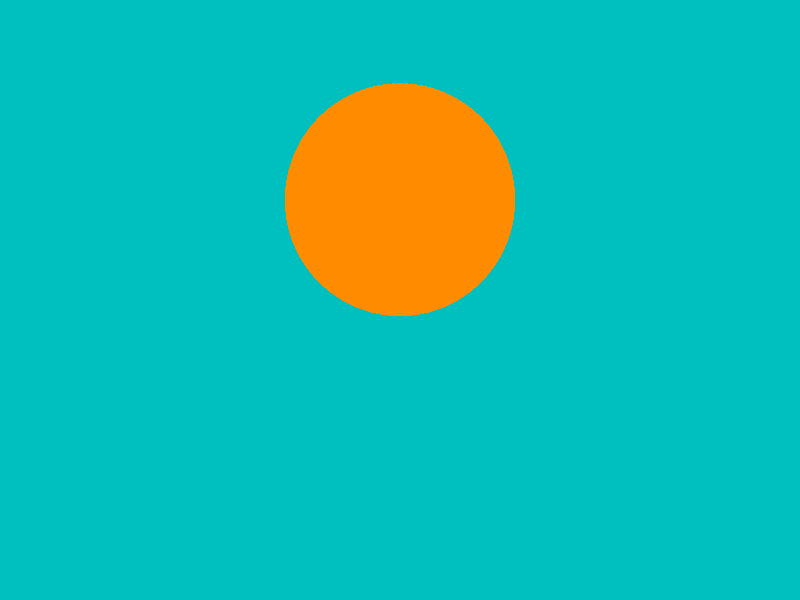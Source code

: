 /*
  DEVELOPER:: DOMINIC GROSHONG
  VERSION :: 1/20/19 
  CLASS :: CS360
*/

camera 
{ 
    location < 0 , 3 , -5> 
    look_at  <0 , 0 , 0>   
}

light_source
{
    <100 ,100, 100> 
    color rgb<255,255,255>
}

plane 
{ 
    <0,1,0> , 0 
    texture 
    { 
        pigment
        { 
            color rgb<0, .75, .75>
        }
    } 
}                  

sphere 
{ 
    <0,1,0>, 1

    texture 
    { 
        pigment
        { 
            color rgb<1.00, 0.55, 0.00>
        }
    }
}